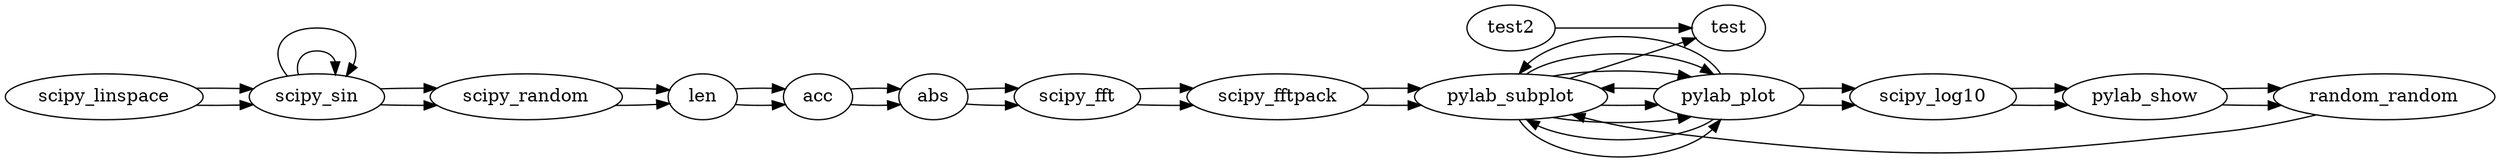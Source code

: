 digraph G {
rankdir=LR
test2 -> test;
scipy_linspace->scipy_sin;
scipy_sin->scipy_sin;
scipy_sin->scipy_random;
scipy_random->len;
len->acc;
acc->abs;
abs->scipy_fft;
scipy_fft->scipy_fftpack;
scipy_fftpack->pylab_subplot;
pylab_subplot->pylab_plot;
pylab_plot->pylab_subplot;
pylab_subplot->pylab_plot;
pylab_plot->scipy_log10;
scipy_log10->pylab_show;
pylab_show->random_random;
scipy_linspace->scipy_sin;
scipy_sin->scipy_sin;
scipy_sin->scipy_random;
scipy_random->len;
len->acc;
acc->abs;
abs->scipy_fft;
scipy_fft->scipy_fftpack;
scipy_fftpack->pylab_subplot;
pylab_subplot->pylab_plot;
pylab_plot->pylab_subplot;
pylab_subplot->pylab_plot;
pylab_plot->scipy_log10;
scipy_log10->pylab_show;
pylab_show->random_random;
random_random->pylab_subplot;
pylab_subplot->pylab_plot;
pylab_plot->pylab_subplot;
pylab_subplot->test
}